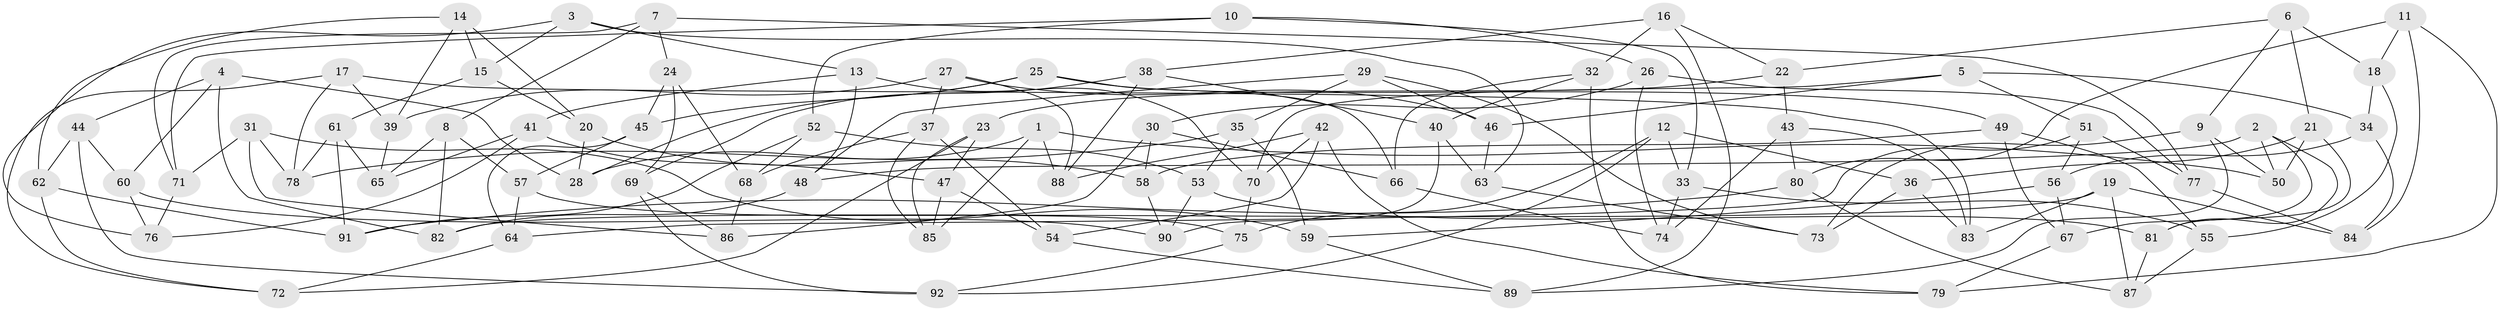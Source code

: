 // Generated by graph-tools (version 1.1) at 2025/57/03/09/25 04:57:48]
// undirected, 92 vertices, 184 edges
graph export_dot {
graph [start="1"]
  node [color=gray90,style=filled];
  1;
  2;
  3;
  4;
  5;
  6;
  7;
  8;
  9;
  10;
  11;
  12;
  13;
  14;
  15;
  16;
  17;
  18;
  19;
  20;
  21;
  22;
  23;
  24;
  25;
  26;
  27;
  28;
  29;
  30;
  31;
  32;
  33;
  34;
  35;
  36;
  37;
  38;
  39;
  40;
  41;
  42;
  43;
  44;
  45;
  46;
  47;
  48;
  49;
  50;
  51;
  52;
  53;
  54;
  55;
  56;
  57;
  58;
  59;
  60;
  61;
  62;
  63;
  64;
  65;
  66;
  67;
  68;
  69;
  70;
  71;
  72;
  73;
  74;
  75;
  76;
  77;
  78;
  79;
  80;
  81;
  82;
  83;
  84;
  85;
  86;
  87;
  88;
  89;
  90;
  91;
  92;
  1 -- 28;
  1 -- 88;
  1 -- 85;
  1 -- 50;
  2 -- 81;
  2 -- 48;
  2 -- 50;
  2 -- 67;
  3 -- 63;
  3 -- 76;
  3 -- 15;
  3 -- 13;
  4 -- 44;
  4 -- 28;
  4 -- 60;
  4 -- 82;
  5 -- 70;
  5 -- 34;
  5 -- 46;
  5 -- 51;
  6 -- 9;
  6 -- 22;
  6 -- 21;
  6 -- 18;
  7 -- 8;
  7 -- 24;
  7 -- 71;
  7 -- 77;
  8 -- 65;
  8 -- 57;
  8 -- 82;
  9 -- 73;
  9 -- 89;
  9 -- 50;
  10 -- 71;
  10 -- 52;
  10 -- 33;
  10 -- 26;
  11 -- 79;
  11 -- 18;
  11 -- 84;
  11 -- 80;
  12 -- 36;
  12 -- 33;
  12 -- 75;
  12 -- 92;
  13 -- 70;
  13 -- 48;
  13 -- 41;
  14 -- 39;
  14 -- 15;
  14 -- 62;
  14 -- 20;
  15 -- 61;
  15 -- 20;
  16 -- 89;
  16 -- 38;
  16 -- 32;
  16 -- 22;
  17 -- 78;
  17 -- 72;
  17 -- 83;
  17 -- 39;
  18 -- 34;
  18 -- 55;
  19 -- 87;
  19 -- 84;
  19 -- 83;
  19 -- 82;
  20 -- 28;
  20 -- 58;
  21 -- 81;
  21 -- 50;
  21 -- 36;
  22 -- 43;
  22 -- 23;
  23 -- 85;
  23 -- 72;
  23 -- 47;
  24 -- 45;
  24 -- 68;
  24 -- 69;
  25 -- 28;
  25 -- 45;
  25 -- 49;
  25 -- 66;
  26 -- 74;
  26 -- 77;
  26 -- 30;
  27 -- 88;
  27 -- 37;
  27 -- 46;
  27 -- 39;
  29 -- 35;
  29 -- 46;
  29 -- 73;
  29 -- 48;
  30 -- 58;
  30 -- 66;
  30 -- 86;
  31 -- 59;
  31 -- 71;
  31 -- 78;
  31 -- 86;
  32 -- 66;
  32 -- 79;
  32 -- 40;
  33 -- 55;
  33 -- 74;
  34 -- 84;
  34 -- 56;
  35 -- 59;
  35 -- 78;
  35 -- 53;
  36 -- 73;
  36 -- 83;
  37 -- 54;
  37 -- 85;
  37 -- 68;
  38 -- 88;
  38 -- 40;
  38 -- 69;
  39 -- 65;
  40 -- 90;
  40 -- 63;
  41 -- 76;
  41 -- 65;
  41 -- 47;
  42 -- 70;
  42 -- 79;
  42 -- 54;
  42 -- 88;
  43 -- 80;
  43 -- 83;
  43 -- 74;
  44 -- 62;
  44 -- 60;
  44 -- 92;
  45 -- 57;
  45 -- 64;
  46 -- 63;
  47 -- 85;
  47 -- 54;
  48 -- 82;
  49 -- 55;
  49 -- 67;
  49 -- 58;
  51 -- 77;
  51 -- 64;
  51 -- 56;
  52 -- 68;
  52 -- 91;
  52 -- 53;
  53 -- 81;
  53 -- 90;
  54 -- 89;
  55 -- 87;
  56 -- 67;
  56 -- 59;
  57 -- 75;
  57 -- 64;
  58 -- 90;
  59 -- 89;
  60 -- 90;
  60 -- 76;
  61 -- 91;
  61 -- 78;
  61 -- 65;
  62 -- 72;
  62 -- 91;
  63 -- 73;
  64 -- 72;
  66 -- 74;
  67 -- 79;
  68 -- 86;
  69 -- 86;
  69 -- 92;
  70 -- 75;
  71 -- 76;
  75 -- 92;
  77 -- 84;
  80 -- 87;
  80 -- 91;
  81 -- 87;
}
